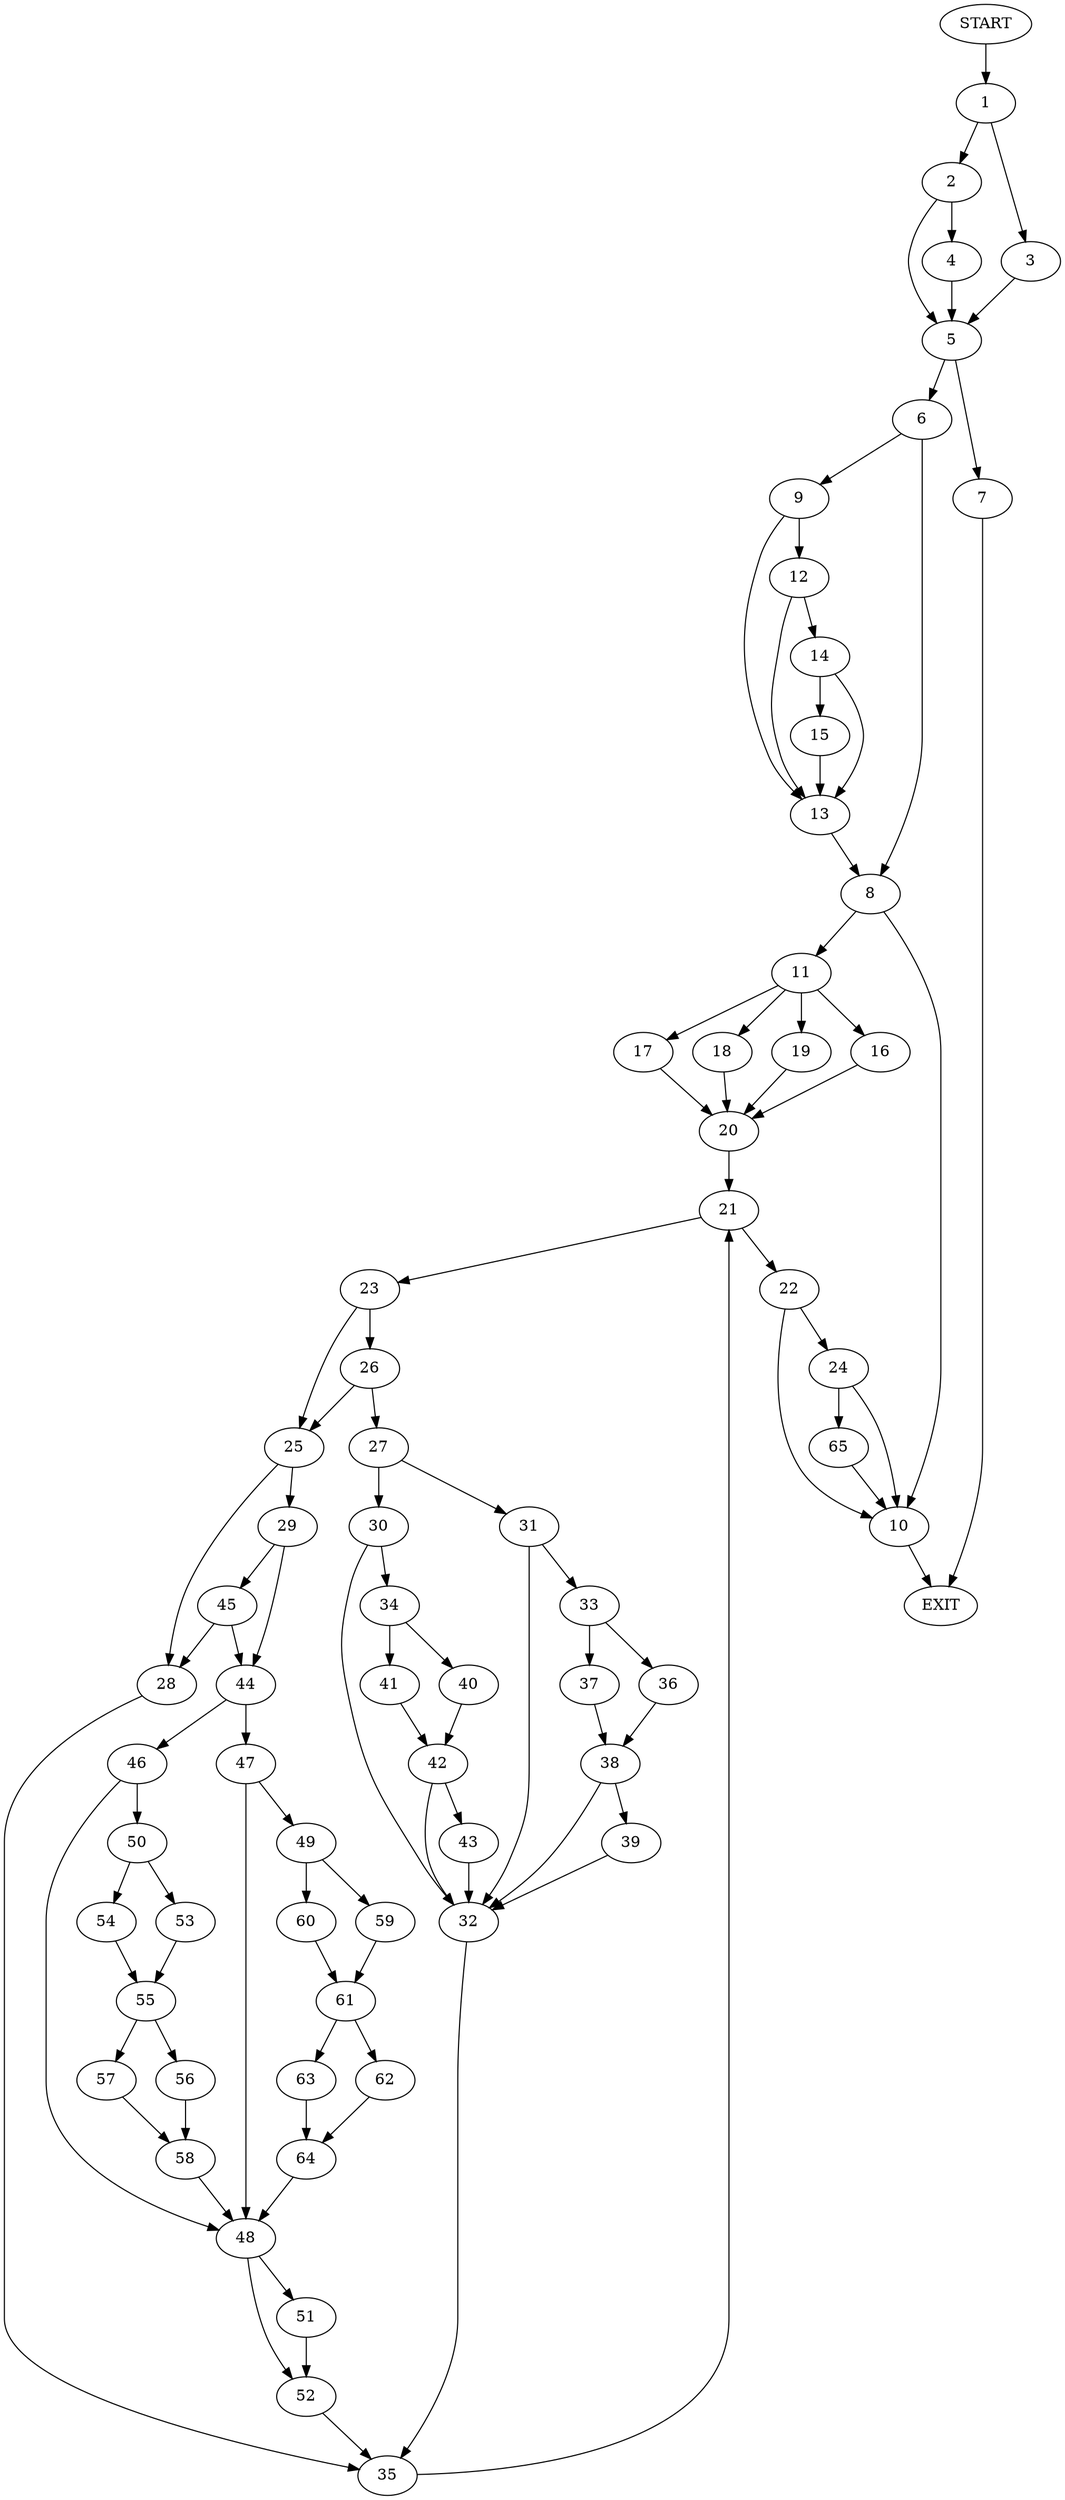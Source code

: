 digraph {
0 [label="START"]
66 [label="EXIT"]
0 -> 1
1 -> 2
1 -> 3
2 -> 4
2 -> 5
3 -> 5
5 -> 6
5 -> 7
4 -> 5
6 -> 8
6 -> 9
7 -> 66
8 -> 10
8 -> 11
9 -> 12
9 -> 13
12 -> 14
12 -> 13
13 -> 8
14 -> 15
14 -> 13
15 -> 13
11 -> 16
11 -> 17
11 -> 18
11 -> 19
10 -> 66
18 -> 20
19 -> 20
16 -> 20
17 -> 20
20 -> 21
21 -> 22
21 -> 23
22 -> 24
22 -> 10
23 -> 25
23 -> 26
26 -> 25
26 -> 27
25 -> 28
25 -> 29
27 -> 30
27 -> 31
31 -> 32
31 -> 33
30 -> 34
30 -> 32
32 -> 35
33 -> 36
33 -> 37
36 -> 38
37 -> 38
38 -> 32
38 -> 39
39 -> 32
34 -> 40
34 -> 41
41 -> 42
40 -> 42
42 -> 32
42 -> 43
43 -> 32
35 -> 21
29 -> 44
29 -> 45
28 -> 35
44 -> 46
44 -> 47
45 -> 28
45 -> 44
47 -> 48
47 -> 49
46 -> 50
46 -> 48
48 -> 51
48 -> 52
50 -> 53
50 -> 54
53 -> 55
54 -> 55
55 -> 56
55 -> 57
56 -> 58
57 -> 58
58 -> 48
49 -> 59
49 -> 60
59 -> 61
60 -> 61
61 -> 62
61 -> 63
62 -> 64
63 -> 64
64 -> 48
51 -> 52
52 -> 35
24 -> 10
24 -> 65
65 -> 10
}
